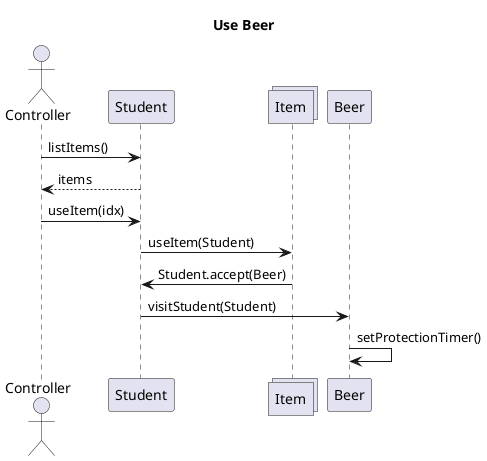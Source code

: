 @startuml
title Use Beer

collections Item order 20
participant Student order 10
participant Beer order 50
actor Controller

    Controller -> Student : listItems()
    Controller <-- Student : items
    Controller -> Student : useItem(idx)

        Student -> Item : useItem(Student)
        Item -> Student : Student.accept(Beer)
        Student -> Beer : visitStudent(Student)
        Beer -> Beer : setProtectionTimer()
@enduml